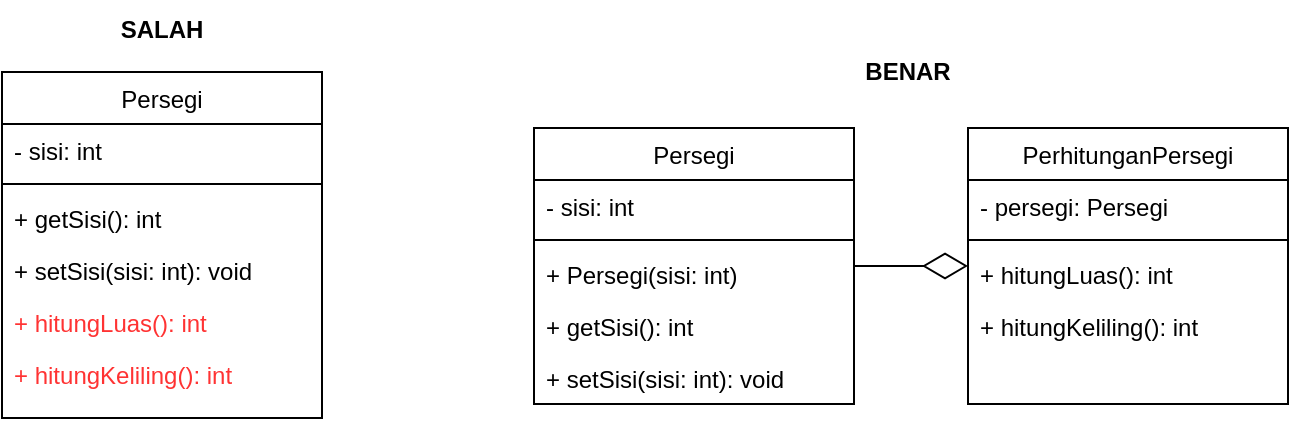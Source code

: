 <mxfile version="20.6.0" type="device"><diagram id="C5RBs43oDa-KdzZeNtuy" name="Page-1"><mxGraphModel dx="1347" dy="423" grid="0" gridSize="10" guides="1" tooltips="1" connect="1" arrows="1" fold="1" page="0" pageScale="1" pageWidth="827" pageHeight="1169" math="0" shadow="0"><root><mxCell id="WIyWlLk6GJQsqaUBKTNV-0"/><mxCell id="WIyWlLk6GJQsqaUBKTNV-1" parent="WIyWlLk6GJQsqaUBKTNV-0"/><mxCell id="zkfFHV4jXpPFQw0GAbJ--6" value="Persegi" style="swimlane;fontStyle=0;align=center;verticalAlign=top;childLayout=stackLayout;horizontal=1;startSize=26;horizontalStack=0;resizeParent=1;resizeLast=0;collapsible=1;marginBottom=0;rounded=0;shadow=0;strokeWidth=1;" parent="WIyWlLk6GJQsqaUBKTNV-1" vertex="1"><mxGeometry x="-186" y="134" width="160" height="173" as="geometry"><mxRectangle x="130" y="380" width="160" height="26" as="alternateBounds"/></mxGeometry></mxCell><mxCell id="zkfFHV4jXpPFQw0GAbJ--8" value="- sisi: int" style="text;align=left;verticalAlign=top;spacingLeft=4;spacingRight=4;overflow=hidden;rotatable=0;points=[[0,0.5],[1,0.5]];portConstraint=eastwest;rounded=0;shadow=0;html=0;" parent="zkfFHV4jXpPFQw0GAbJ--6" vertex="1"><mxGeometry y="26" width="160" height="26" as="geometry"/></mxCell><mxCell id="zkfFHV4jXpPFQw0GAbJ--9" value="" style="line;html=1;strokeWidth=1;align=left;verticalAlign=middle;spacingTop=-1;spacingLeft=3;spacingRight=3;rotatable=0;labelPosition=right;points=[];portConstraint=eastwest;" parent="zkfFHV4jXpPFQw0GAbJ--6" vertex="1"><mxGeometry y="52" width="160" height="8" as="geometry"/></mxCell><mxCell id="zkfFHV4jXpPFQw0GAbJ--11" value="+ getSisi(): int" style="text;align=left;verticalAlign=top;spacingLeft=4;spacingRight=4;overflow=hidden;rotatable=0;points=[[0,0.5],[1,0.5]];portConstraint=eastwest;" parent="zkfFHV4jXpPFQw0GAbJ--6" vertex="1"><mxGeometry y="60" width="160" height="26" as="geometry"/></mxCell><mxCell id="NT8ONvFyRMycIKljRY4f-0" value="+ setSisi(sisi: int): void" style="text;align=left;verticalAlign=top;spacingLeft=4;spacingRight=4;overflow=hidden;rotatable=0;points=[[0,0.5],[1,0.5]];portConstraint=eastwest;" vertex="1" parent="zkfFHV4jXpPFQw0GAbJ--6"><mxGeometry y="86" width="160" height="26" as="geometry"/></mxCell><mxCell id="NT8ONvFyRMycIKljRY4f-1" value="+ hitungLuas(): int" style="text;align=left;verticalAlign=top;spacingLeft=4;spacingRight=4;overflow=hidden;rotatable=0;points=[[0,0.5],[1,0.5]];portConstraint=eastwest;fontColor=#FF3333;" vertex="1" parent="zkfFHV4jXpPFQw0GAbJ--6"><mxGeometry y="112" width="160" height="26" as="geometry"/></mxCell><mxCell id="NT8ONvFyRMycIKljRY4f-2" value="+ hitungKeliling(): int" style="text;align=left;verticalAlign=top;spacingLeft=4;spacingRight=4;overflow=hidden;rotatable=0;points=[[0,0.5],[1,0.5]];portConstraint=eastwest;fontColor=#FF3333;" vertex="1" parent="zkfFHV4jXpPFQw0GAbJ--6"><mxGeometry y="138" width="160" height="26" as="geometry"/></mxCell><mxCell id="NT8ONvFyRMycIKljRY4f-3" value="SALAH" style="text;html=1;strokeColor=none;fillColor=none;align=center;verticalAlign=middle;whiteSpace=wrap;rounded=0;fontColor=#000000;fontStyle=1" vertex="1" parent="WIyWlLk6GJQsqaUBKTNV-1"><mxGeometry x="-136" y="98" width="60" height="30" as="geometry"/></mxCell><mxCell id="NT8ONvFyRMycIKljRY4f-4" value="Persegi" style="swimlane;fontStyle=0;align=center;verticalAlign=top;childLayout=stackLayout;horizontal=1;startSize=26;horizontalStack=0;resizeParent=1;resizeLast=0;collapsible=1;marginBottom=0;rounded=0;shadow=0;strokeWidth=1;" vertex="1" parent="WIyWlLk6GJQsqaUBKTNV-1"><mxGeometry x="80" y="162" width="160" height="138" as="geometry"><mxRectangle x="130" y="380" width="160" height="26" as="alternateBounds"/></mxGeometry></mxCell><mxCell id="NT8ONvFyRMycIKljRY4f-5" value="- sisi: int" style="text;align=left;verticalAlign=top;spacingLeft=4;spacingRight=4;overflow=hidden;rotatable=0;points=[[0,0.5],[1,0.5]];portConstraint=eastwest;rounded=0;shadow=0;html=0;" vertex="1" parent="NT8ONvFyRMycIKljRY4f-4"><mxGeometry y="26" width="160" height="26" as="geometry"/></mxCell><mxCell id="NT8ONvFyRMycIKljRY4f-6" value="" style="line;html=1;strokeWidth=1;align=left;verticalAlign=middle;spacingTop=-1;spacingLeft=3;spacingRight=3;rotatable=0;labelPosition=right;points=[];portConstraint=eastwest;" vertex="1" parent="NT8ONvFyRMycIKljRY4f-4"><mxGeometry y="52" width="160" height="8" as="geometry"/></mxCell><mxCell id="NT8ONvFyRMycIKljRY4f-7" value="+ Persegi(sisi: int)" style="text;align=left;verticalAlign=top;spacingLeft=4;spacingRight=4;overflow=hidden;rotatable=0;points=[[0,0.5],[1,0.5]];portConstraint=eastwest;" vertex="1" parent="NT8ONvFyRMycIKljRY4f-4"><mxGeometry y="60" width="160" height="26" as="geometry"/></mxCell><mxCell id="NT8ONvFyRMycIKljRY4f-20" value="+ getSisi(): int" style="text;align=left;verticalAlign=top;spacingLeft=4;spacingRight=4;overflow=hidden;rotatable=0;points=[[0,0.5],[1,0.5]];portConstraint=eastwest;" vertex="1" parent="NT8ONvFyRMycIKljRY4f-4"><mxGeometry y="86" width="160" height="26" as="geometry"/></mxCell><mxCell id="NT8ONvFyRMycIKljRY4f-8" value="+ setSisi(sisi: int): void" style="text;align=left;verticalAlign=top;spacingLeft=4;spacingRight=4;overflow=hidden;rotatable=0;points=[[0,0.5],[1,0.5]];portConstraint=eastwest;" vertex="1" parent="NT8ONvFyRMycIKljRY4f-4"><mxGeometry y="112" width="160" height="26" as="geometry"/></mxCell><mxCell id="NT8ONvFyRMycIKljRY4f-11" value="BENAR" style="text;html=1;strokeColor=none;fillColor=none;align=center;verticalAlign=middle;whiteSpace=wrap;rounded=0;fontColor=#000000;fontStyle=1" vertex="1" parent="WIyWlLk6GJQsqaUBKTNV-1"><mxGeometry x="237" y="119" width="60" height="30" as="geometry"/></mxCell><mxCell id="NT8ONvFyRMycIKljRY4f-12" value="PerhitunganPersegi" style="swimlane;fontStyle=0;align=center;verticalAlign=top;childLayout=stackLayout;horizontal=1;startSize=26;horizontalStack=0;resizeParent=1;resizeLast=0;collapsible=1;marginBottom=0;rounded=0;shadow=0;strokeWidth=1;" vertex="1" parent="WIyWlLk6GJQsqaUBKTNV-1"><mxGeometry x="297" y="162" width="160" height="138" as="geometry"><mxRectangle x="130" y="380" width="160" height="26" as="alternateBounds"/></mxGeometry></mxCell><mxCell id="NT8ONvFyRMycIKljRY4f-13" value="- persegi: Persegi" style="text;align=left;verticalAlign=top;spacingLeft=4;spacingRight=4;overflow=hidden;rotatable=0;points=[[0,0.5],[1,0.5]];portConstraint=eastwest;rounded=0;shadow=0;html=0;" vertex="1" parent="NT8ONvFyRMycIKljRY4f-12"><mxGeometry y="26" width="160" height="26" as="geometry"/></mxCell><mxCell id="NT8ONvFyRMycIKljRY4f-14" value="" style="line;html=1;strokeWidth=1;align=left;verticalAlign=middle;spacingTop=-1;spacingLeft=3;spacingRight=3;rotatable=0;labelPosition=right;points=[];portConstraint=eastwest;" vertex="1" parent="NT8ONvFyRMycIKljRY4f-12"><mxGeometry y="52" width="160" height="8" as="geometry"/></mxCell><mxCell id="NT8ONvFyRMycIKljRY4f-17" value="+ hitungLuas(): int" style="text;align=left;verticalAlign=top;spacingLeft=4;spacingRight=4;overflow=hidden;rotatable=0;points=[[0,0.5],[1,0.5]];portConstraint=eastwest;fontColor=#000000;" vertex="1" parent="NT8ONvFyRMycIKljRY4f-12"><mxGeometry y="60" width="160" height="26" as="geometry"/></mxCell><mxCell id="NT8ONvFyRMycIKljRY4f-18" value="+ hitungKeliling(): int" style="text;align=left;verticalAlign=top;spacingLeft=4;spacingRight=4;overflow=hidden;rotatable=0;points=[[0,0.5],[1,0.5]];portConstraint=eastwest;fontColor=#000000;" vertex="1" parent="NT8ONvFyRMycIKljRY4f-12"><mxGeometry y="86" width="160" height="26" as="geometry"/></mxCell><mxCell id="NT8ONvFyRMycIKljRY4f-23" style="edgeStyle=orthogonalEdgeStyle;rounded=0;orthogonalLoop=1;jettySize=auto;html=1;fontColor=#000000;endArrow=diamondThin;endFill=0;endSize=20;" edge="1" parent="WIyWlLk6GJQsqaUBKTNV-1" source="NT8ONvFyRMycIKljRY4f-4" target="NT8ONvFyRMycIKljRY4f-12"><mxGeometry relative="1" as="geometry"/></mxCell></root></mxGraphModel></diagram></mxfile>